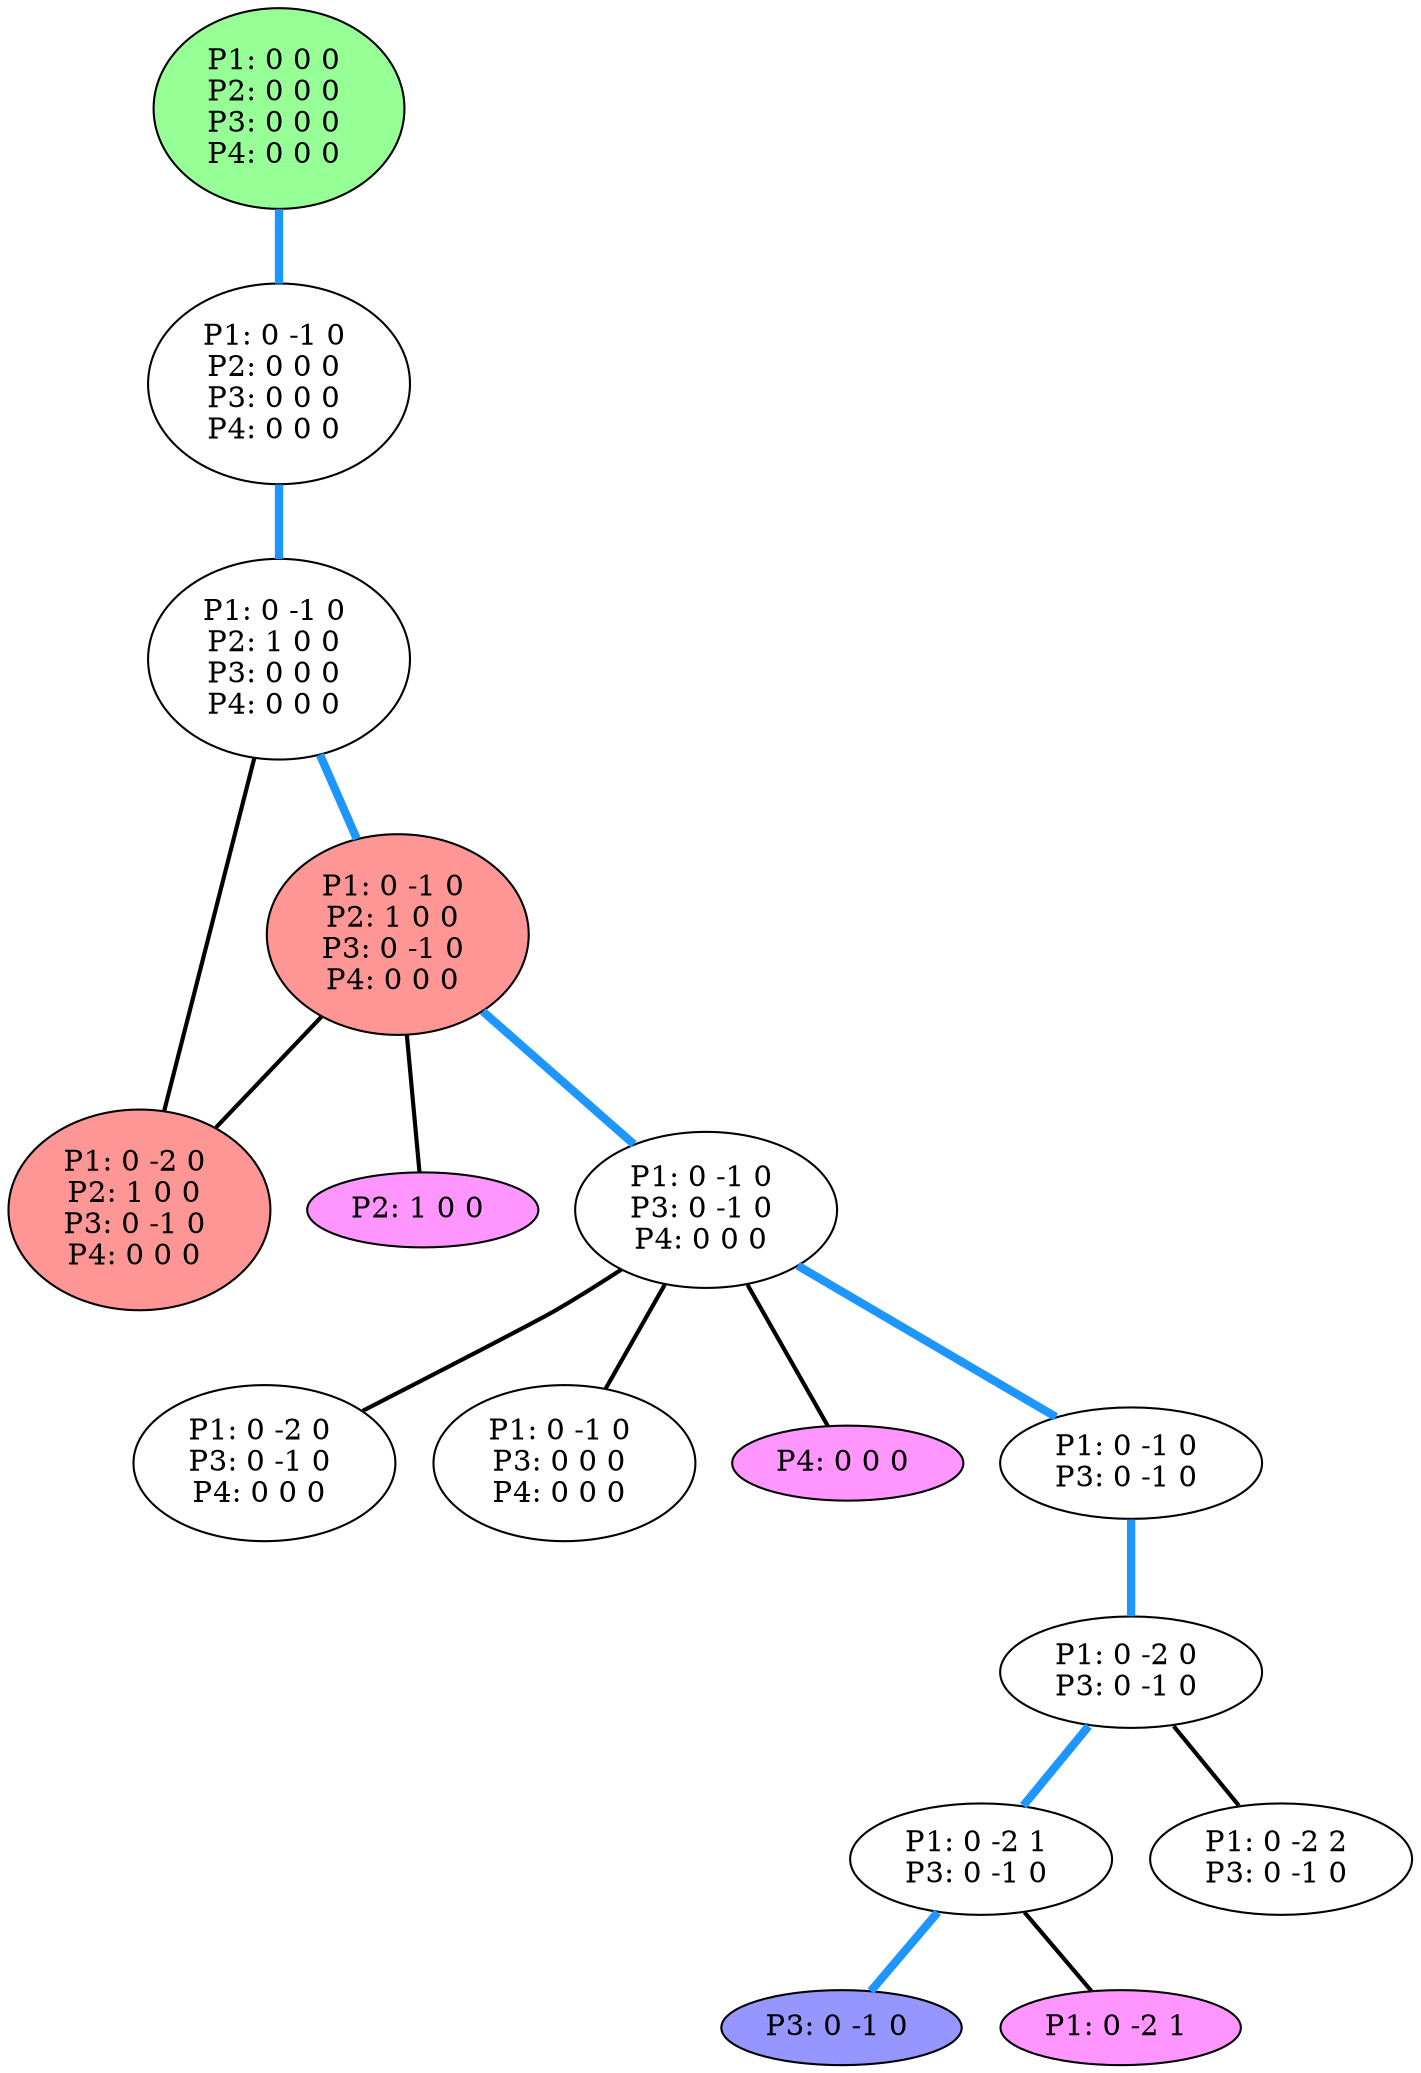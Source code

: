 graph G {
color = "black"
0 [label = "P1: 0 0 0 
P2: 0 0 0 
P3: 0 0 0 
P4: 0 0 0 
",  style="filled", fillcolor = "#96FF96"];
1 [label = "P1: 0 -1 0 
P2: 0 0 0 
P3: 0 0 0 
P4: 0 0 0 
"];
2 [label = "P1: 0 -1 0 
P2: 1 0 0 
P3: 0 0 0 
P4: 0 0 0 
"];
3 [label = "P1: 0 -1 0 
P2: 1 0 0 
P3: 0 -1 0 
P4: 0 0 0 
",  style="filled", fillcolor = "#FF9696"];
4 [label = "P1: 0 -2 0 
P2: 1 0 0 
P3: 0 -1 0 
P4: 0 0 0 
",  style="filled", fillcolor = "#FF9696"];
5 [label = "P2: 1 0 0 
",  style="filled", fillcolor = "#FF96FF"];
6 [label = "P1: 0 -1 0 
P3: 0 -1 0 
P4: 0 0 0 
"];
7 [label = "P1: 0 -2 0 
P3: 0 -1 0 
P4: 0 0 0 
"];
8 [label = "P1: 0 -1 0 
P3: 0 0 0 
P4: 0 0 0 
"];
9 [label = "P4: 0 0 0 
",  style="filled", fillcolor = "#FF96FF"];
10 [label = "P1: 0 -1 0 
P3: 0 -1 0 
"];
11 [label = "P1: 0 -2 0 
P3: 0 -1 0 
"];
12 [label = "P1: 0 -2 1 
P3: 0 -1 0 
"];
13 [label = "P1: 0 -2 2 
P3: 0 -1 0 
"];
14 [label = "P3: 0 -1 0 
", style="filled", fillcolor = "#9696FF"];
15 [label = "P1: 0 -2 1 
",  style="filled", fillcolor = "#FF96FF"];
edge [style=bold];
0 -- 1 [color="#1E96FF", penwidth=4.0];

1 -- 2 [color="#1E96FF", penwidth=4.0];

2 -- 3 [color="#1E96FF", penwidth=4.0];
2 -- 4 [color=black];

3 -- 4 [color=black];
3 -- 6 [color="#1E96FF", penwidth=4.0];
3 -- 5 [color=black];


6 -- 7 [color=black];
6 -- 8 [color=black];
6 -- 9 [color=black];
6 -- 10 [color="#1E96FF", penwidth=4.0];



10 -- 11 [color="#1E96FF", penwidth=4.0];

11 -- 12 [color="#1E96FF", penwidth=4.0];
11 -- 13 [color=black];

12 -- 14 [color="#1E96FF", penwidth=4.0];
12 -- 15 [color=black];


}
